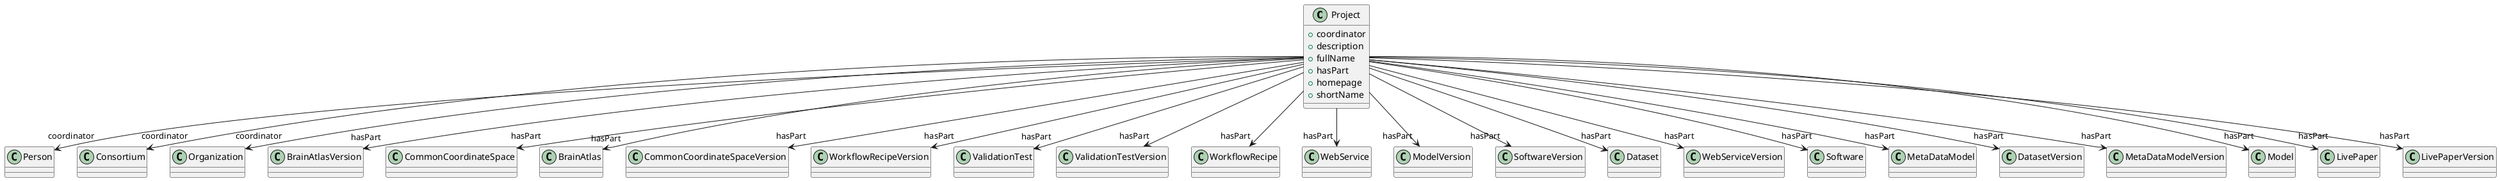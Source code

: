 @startuml
class Project {
+coordinator
+description
+fullName
+hasPart
+homepage
+shortName

}
Project -d-> "coordinator" Person
Project -d-> "coordinator" Consortium
Project -d-> "coordinator" Organization
Project -d-> "hasPart" BrainAtlasVersion
Project -d-> "hasPart" CommonCoordinateSpace
Project -d-> "hasPart" BrainAtlas
Project -d-> "hasPart" CommonCoordinateSpaceVersion
Project -d-> "hasPart" WorkflowRecipeVersion
Project -d-> "hasPart" ValidationTest
Project -d-> "hasPart" ValidationTestVersion
Project -d-> "hasPart" WorkflowRecipe
Project -d-> "hasPart" WebService
Project -d-> "hasPart" ModelVersion
Project -d-> "hasPart" SoftwareVersion
Project -d-> "hasPart" Dataset
Project -d-> "hasPart" WebServiceVersion
Project -d-> "hasPart" Software
Project -d-> "hasPart" MetaDataModel
Project -d-> "hasPart" DatasetVersion
Project -d-> "hasPart" MetaDataModelVersion
Project -d-> "hasPart" Model
Project -d-> "hasPart" LivePaper
Project -d-> "hasPart" LivePaperVersion

@enduml